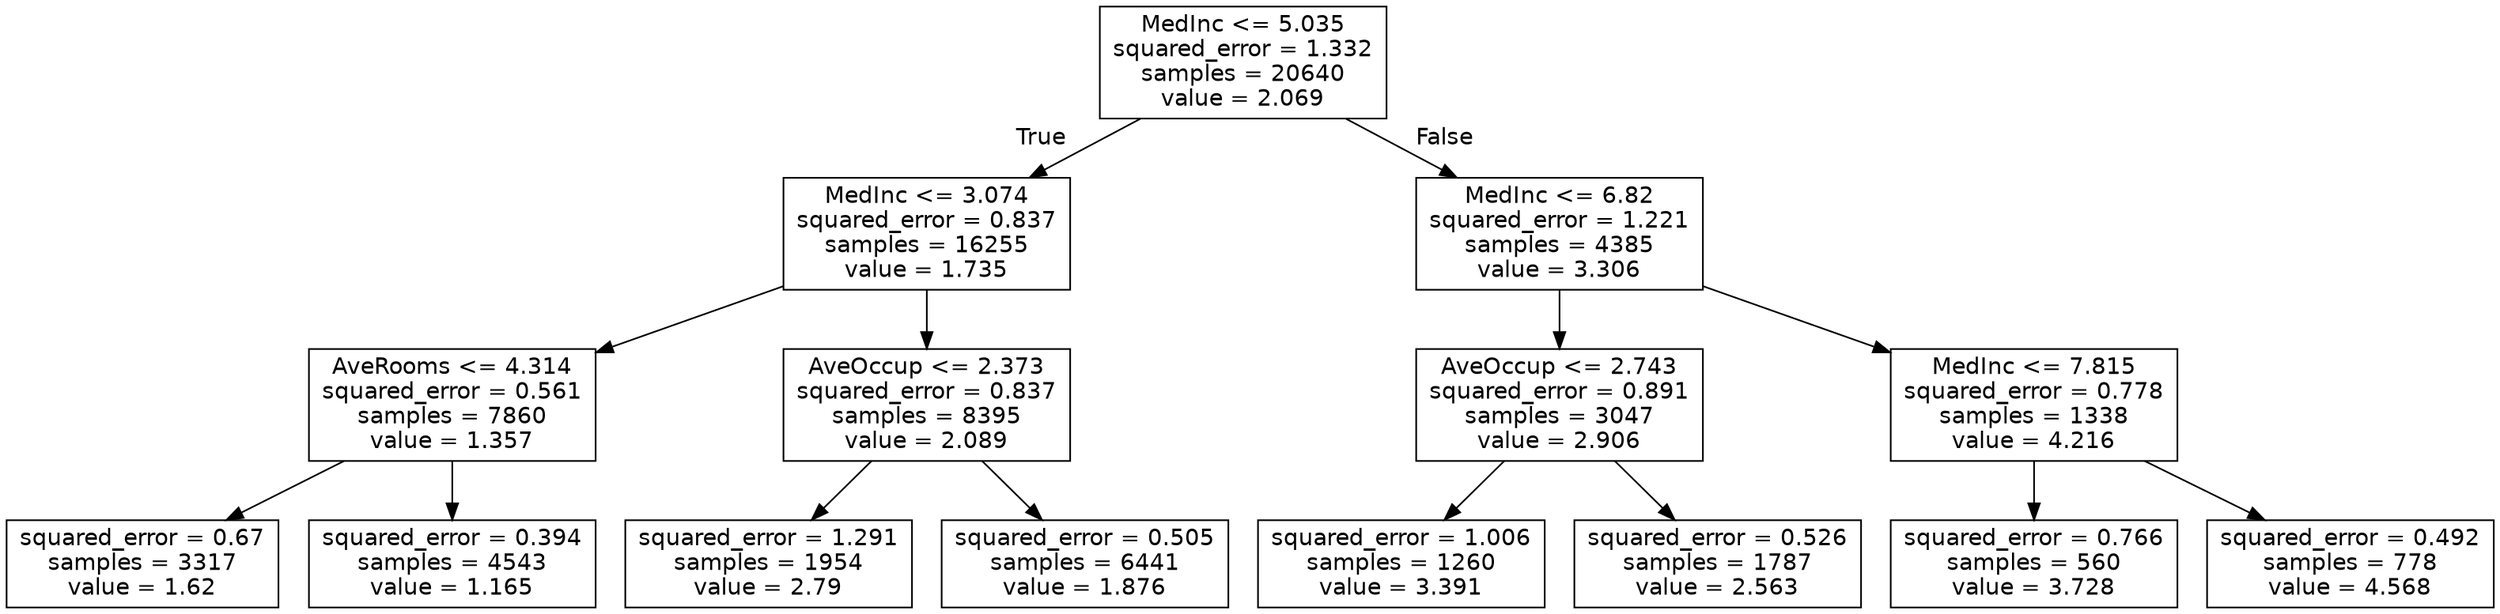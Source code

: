 digraph Tree {
node [shape=box, fontname="helvetica"] ;
edge [fontname="helvetica"] ;
0 [label="MedInc <= 5.035\nsquared_error = 1.332\nsamples = 20640\nvalue = 2.069"] ;
1 [label="MedInc <= 3.074\nsquared_error = 0.837\nsamples = 16255\nvalue = 1.735"] ;
0 -> 1 [labeldistance=2.5, labelangle=45, headlabel="True"] ;
2 [label="AveRooms <= 4.314\nsquared_error = 0.561\nsamples = 7860\nvalue = 1.357"] ;
1 -> 2 ;
3 [label="squared_error = 0.67\nsamples = 3317\nvalue = 1.62"] ;
2 -> 3 ;
4 [label="squared_error = 0.394\nsamples = 4543\nvalue = 1.165"] ;
2 -> 4 ;
5 [label="AveOccup <= 2.373\nsquared_error = 0.837\nsamples = 8395\nvalue = 2.089"] ;
1 -> 5 ;
6 [label="squared_error = 1.291\nsamples = 1954\nvalue = 2.79"] ;
5 -> 6 ;
7 [label="squared_error = 0.505\nsamples = 6441\nvalue = 1.876"] ;
5 -> 7 ;
8 [label="MedInc <= 6.82\nsquared_error = 1.221\nsamples = 4385\nvalue = 3.306"] ;
0 -> 8 [labeldistance=2.5, labelangle=-45, headlabel="False"] ;
9 [label="AveOccup <= 2.743\nsquared_error = 0.891\nsamples = 3047\nvalue = 2.906"] ;
8 -> 9 ;
10 [label="squared_error = 1.006\nsamples = 1260\nvalue = 3.391"] ;
9 -> 10 ;
11 [label="squared_error = 0.526\nsamples = 1787\nvalue = 2.563"] ;
9 -> 11 ;
12 [label="MedInc <= 7.815\nsquared_error = 0.778\nsamples = 1338\nvalue = 4.216"] ;
8 -> 12 ;
13 [label="squared_error = 0.766\nsamples = 560\nvalue = 3.728"] ;
12 -> 13 ;
14 [label="squared_error = 0.492\nsamples = 778\nvalue = 4.568"] ;
12 -> 14 ;
}